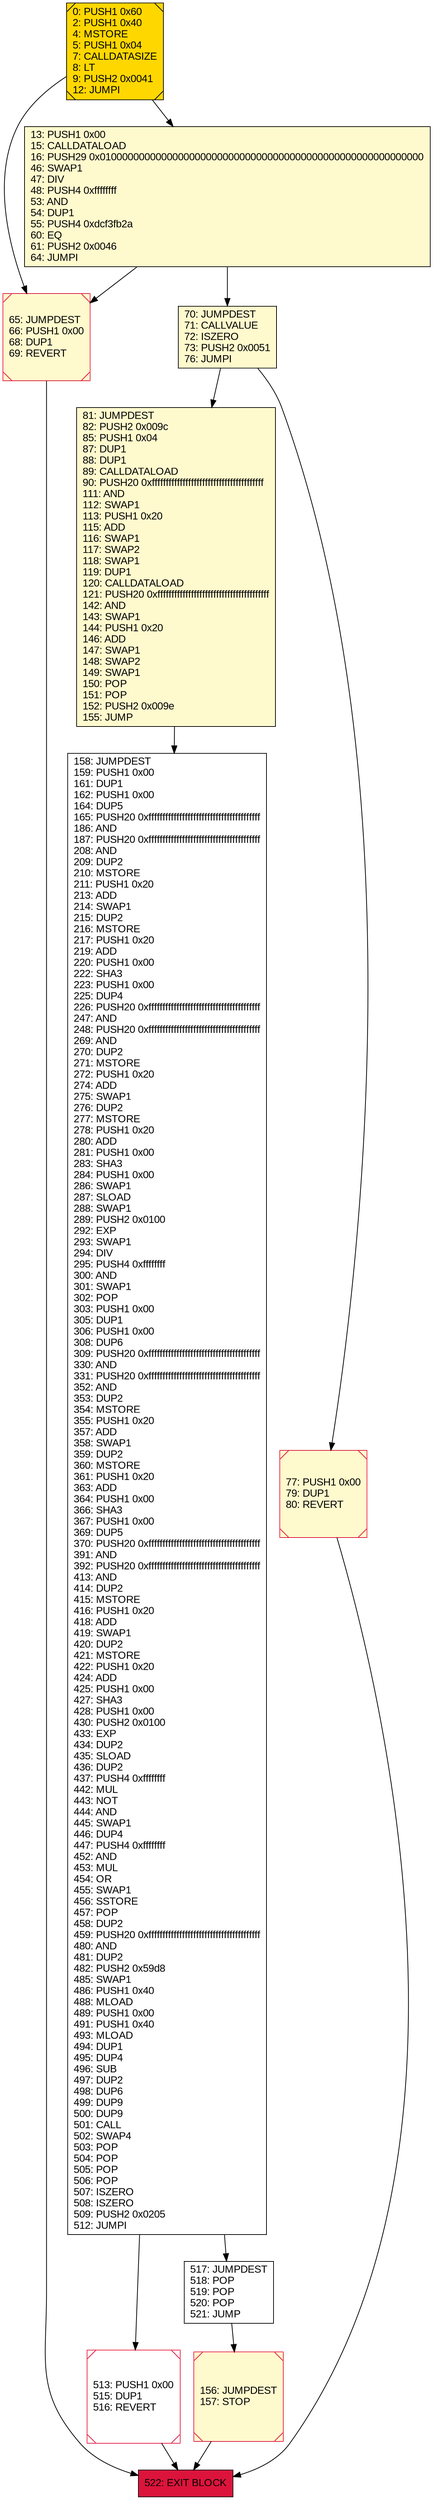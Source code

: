 digraph G {
bgcolor=transparent rankdir=UD;
node [shape=box style=filled color=black fillcolor=white fontname=arial fontcolor=black];
513 [label="513: PUSH1 0x00\l515: DUP1\l516: REVERT\l" shape=Msquare color=crimson ];
65 [label="65: JUMPDEST\l66: PUSH1 0x00\l68: DUP1\l69: REVERT\l" fillcolor=lemonchiffon shape=Msquare color=crimson ];
517 [label="517: JUMPDEST\l518: POP\l519: POP\l520: POP\l521: JUMP\l" ];
0 [label="0: PUSH1 0x60\l2: PUSH1 0x40\l4: MSTORE\l5: PUSH1 0x04\l7: CALLDATASIZE\l8: LT\l9: PUSH2 0x0041\l12: JUMPI\l" fillcolor=lemonchiffon shape=Msquare fillcolor=gold ];
70 [label="70: JUMPDEST\l71: CALLVALUE\l72: ISZERO\l73: PUSH2 0x0051\l76: JUMPI\l" fillcolor=lemonchiffon ];
13 [label="13: PUSH1 0x00\l15: CALLDATALOAD\l16: PUSH29 0x0100000000000000000000000000000000000000000000000000000000\l46: SWAP1\l47: DIV\l48: PUSH4 0xffffffff\l53: AND\l54: DUP1\l55: PUSH4 0xdcf3fb2a\l60: EQ\l61: PUSH2 0x0046\l64: JUMPI\l" fillcolor=lemonchiffon ];
81 [label="81: JUMPDEST\l82: PUSH2 0x009c\l85: PUSH1 0x04\l87: DUP1\l88: DUP1\l89: CALLDATALOAD\l90: PUSH20 0xffffffffffffffffffffffffffffffffffffffff\l111: AND\l112: SWAP1\l113: PUSH1 0x20\l115: ADD\l116: SWAP1\l117: SWAP2\l118: SWAP1\l119: DUP1\l120: CALLDATALOAD\l121: PUSH20 0xffffffffffffffffffffffffffffffffffffffff\l142: AND\l143: SWAP1\l144: PUSH1 0x20\l146: ADD\l147: SWAP1\l148: SWAP2\l149: SWAP1\l150: POP\l151: POP\l152: PUSH2 0x009e\l155: JUMP\l" fillcolor=lemonchiffon ];
156 [label="156: JUMPDEST\l157: STOP\l" fillcolor=lemonchiffon shape=Msquare color=crimson ];
522 [label="522: EXIT BLOCK\l" fillcolor=crimson ];
77 [label="77: PUSH1 0x00\l79: DUP1\l80: REVERT\l" fillcolor=lemonchiffon shape=Msquare color=crimson ];
158 [label="158: JUMPDEST\l159: PUSH1 0x00\l161: DUP1\l162: PUSH1 0x00\l164: DUP5\l165: PUSH20 0xffffffffffffffffffffffffffffffffffffffff\l186: AND\l187: PUSH20 0xffffffffffffffffffffffffffffffffffffffff\l208: AND\l209: DUP2\l210: MSTORE\l211: PUSH1 0x20\l213: ADD\l214: SWAP1\l215: DUP2\l216: MSTORE\l217: PUSH1 0x20\l219: ADD\l220: PUSH1 0x00\l222: SHA3\l223: PUSH1 0x00\l225: DUP4\l226: PUSH20 0xffffffffffffffffffffffffffffffffffffffff\l247: AND\l248: PUSH20 0xffffffffffffffffffffffffffffffffffffffff\l269: AND\l270: DUP2\l271: MSTORE\l272: PUSH1 0x20\l274: ADD\l275: SWAP1\l276: DUP2\l277: MSTORE\l278: PUSH1 0x20\l280: ADD\l281: PUSH1 0x00\l283: SHA3\l284: PUSH1 0x00\l286: SWAP1\l287: SLOAD\l288: SWAP1\l289: PUSH2 0x0100\l292: EXP\l293: SWAP1\l294: DIV\l295: PUSH4 0xffffffff\l300: AND\l301: SWAP1\l302: POP\l303: PUSH1 0x00\l305: DUP1\l306: PUSH1 0x00\l308: DUP6\l309: PUSH20 0xffffffffffffffffffffffffffffffffffffffff\l330: AND\l331: PUSH20 0xffffffffffffffffffffffffffffffffffffffff\l352: AND\l353: DUP2\l354: MSTORE\l355: PUSH1 0x20\l357: ADD\l358: SWAP1\l359: DUP2\l360: MSTORE\l361: PUSH1 0x20\l363: ADD\l364: PUSH1 0x00\l366: SHA3\l367: PUSH1 0x00\l369: DUP5\l370: PUSH20 0xffffffffffffffffffffffffffffffffffffffff\l391: AND\l392: PUSH20 0xffffffffffffffffffffffffffffffffffffffff\l413: AND\l414: DUP2\l415: MSTORE\l416: PUSH1 0x20\l418: ADD\l419: SWAP1\l420: DUP2\l421: MSTORE\l422: PUSH1 0x20\l424: ADD\l425: PUSH1 0x00\l427: SHA3\l428: PUSH1 0x00\l430: PUSH2 0x0100\l433: EXP\l434: DUP2\l435: SLOAD\l436: DUP2\l437: PUSH4 0xffffffff\l442: MUL\l443: NOT\l444: AND\l445: SWAP1\l446: DUP4\l447: PUSH4 0xffffffff\l452: AND\l453: MUL\l454: OR\l455: SWAP1\l456: SSTORE\l457: POP\l458: DUP2\l459: PUSH20 0xffffffffffffffffffffffffffffffffffffffff\l480: AND\l481: DUP2\l482: PUSH2 0x59d8\l485: SWAP1\l486: PUSH1 0x40\l488: MLOAD\l489: PUSH1 0x00\l491: PUSH1 0x40\l493: MLOAD\l494: DUP1\l495: DUP4\l496: SUB\l497: DUP2\l498: DUP6\l499: DUP9\l500: DUP9\l501: CALL\l502: SWAP4\l503: POP\l504: POP\l505: POP\l506: POP\l507: ISZERO\l508: ISZERO\l509: PUSH2 0x0205\l512: JUMPI\l" ];
156 -> 522;
81 -> 158;
77 -> 522;
513 -> 522;
13 -> 65;
517 -> 156;
65 -> 522;
70 -> 81;
0 -> 65;
158 -> 517;
70 -> 77;
0 -> 13;
158 -> 513;
13 -> 70;
}
